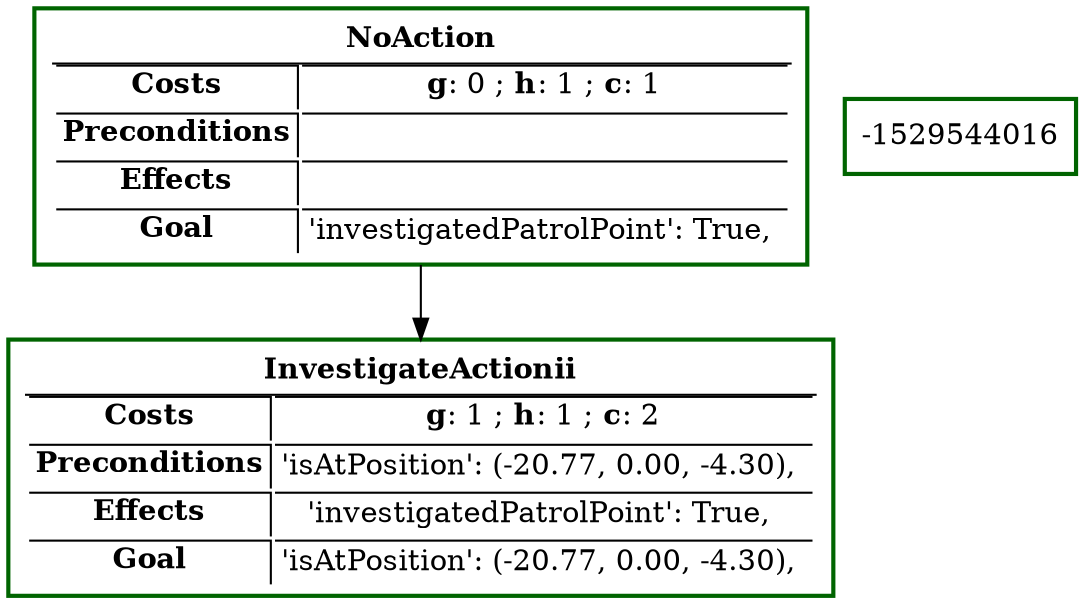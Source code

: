 
digraph {

node [shape=box]

-459137132 [label=<
<table border='0' color='black' fontcolor='#F5F5F5'>
    <tr> <td colspan='2'><b>NoAction</b></td> </tr>
    <hr/>
    <tr align='left'> <td border='1' sides='rt'><b>Costs</b></td>           <td border='1' sides='t'><b>g</b>: 0 ; <b>h</b>: 1 ; <b>c</b>: 1</td> </tr>
    <tr align='left'> <td border='1' sides='rt'><b>Preconditions</b></td>   <td border='1' sides='t'></td> </tr>
    <tr align='left'> <td border='1' sides='rt'><b>Effects</b></td>         <td border='1' sides='t'></td> </tr>
    <tr align='left'> <td border='1' sides='rt'><b>Goal</b></td>            <td border='1' sides='t'>'investigatedPatrolPoint': True, </td> </tr>
</table>
>]
-994340574 [label=<
<table border='0' color='black' fontcolor='#F5F5F5'>
    <tr> <td colspan='2'><b>InvestigateActionii</b></td> </tr>
    <hr/>
    <tr align='left'> <td border='1' sides='rt'><b>Costs</b></td>           <td border='1' sides='t'><b>g</b>: 1 ; <b>h</b>: 1 ; <b>c</b>: 2</td> </tr>
    <tr align='left'> <td border='1' sides='rt'><b>Preconditions</b></td>   <td border='1' sides='t'>'isAtPosition': (-20.77, 0.00, -4.30), </td> </tr>
    <tr align='left'> <td border='1' sides='rt'><b>Effects</b></td>         <td border='1' sides='t'>'investigatedPatrolPoint': True, </td> </tr>
    <tr align='left'> <td border='1' sides='rt'><b>Goal</b></td>            <td border='1' sides='t'>'isAtPosition': (-20.77, 0.00, -4.30), </td> </tr>
</table>
>]
-1529544016 [style="bold" color="darkgreen"]
-994340574 [style="bold" color="darkgreen"]
-459137132 [style="bold" color="darkgreen"]

-459137132 -> -994340574

}

